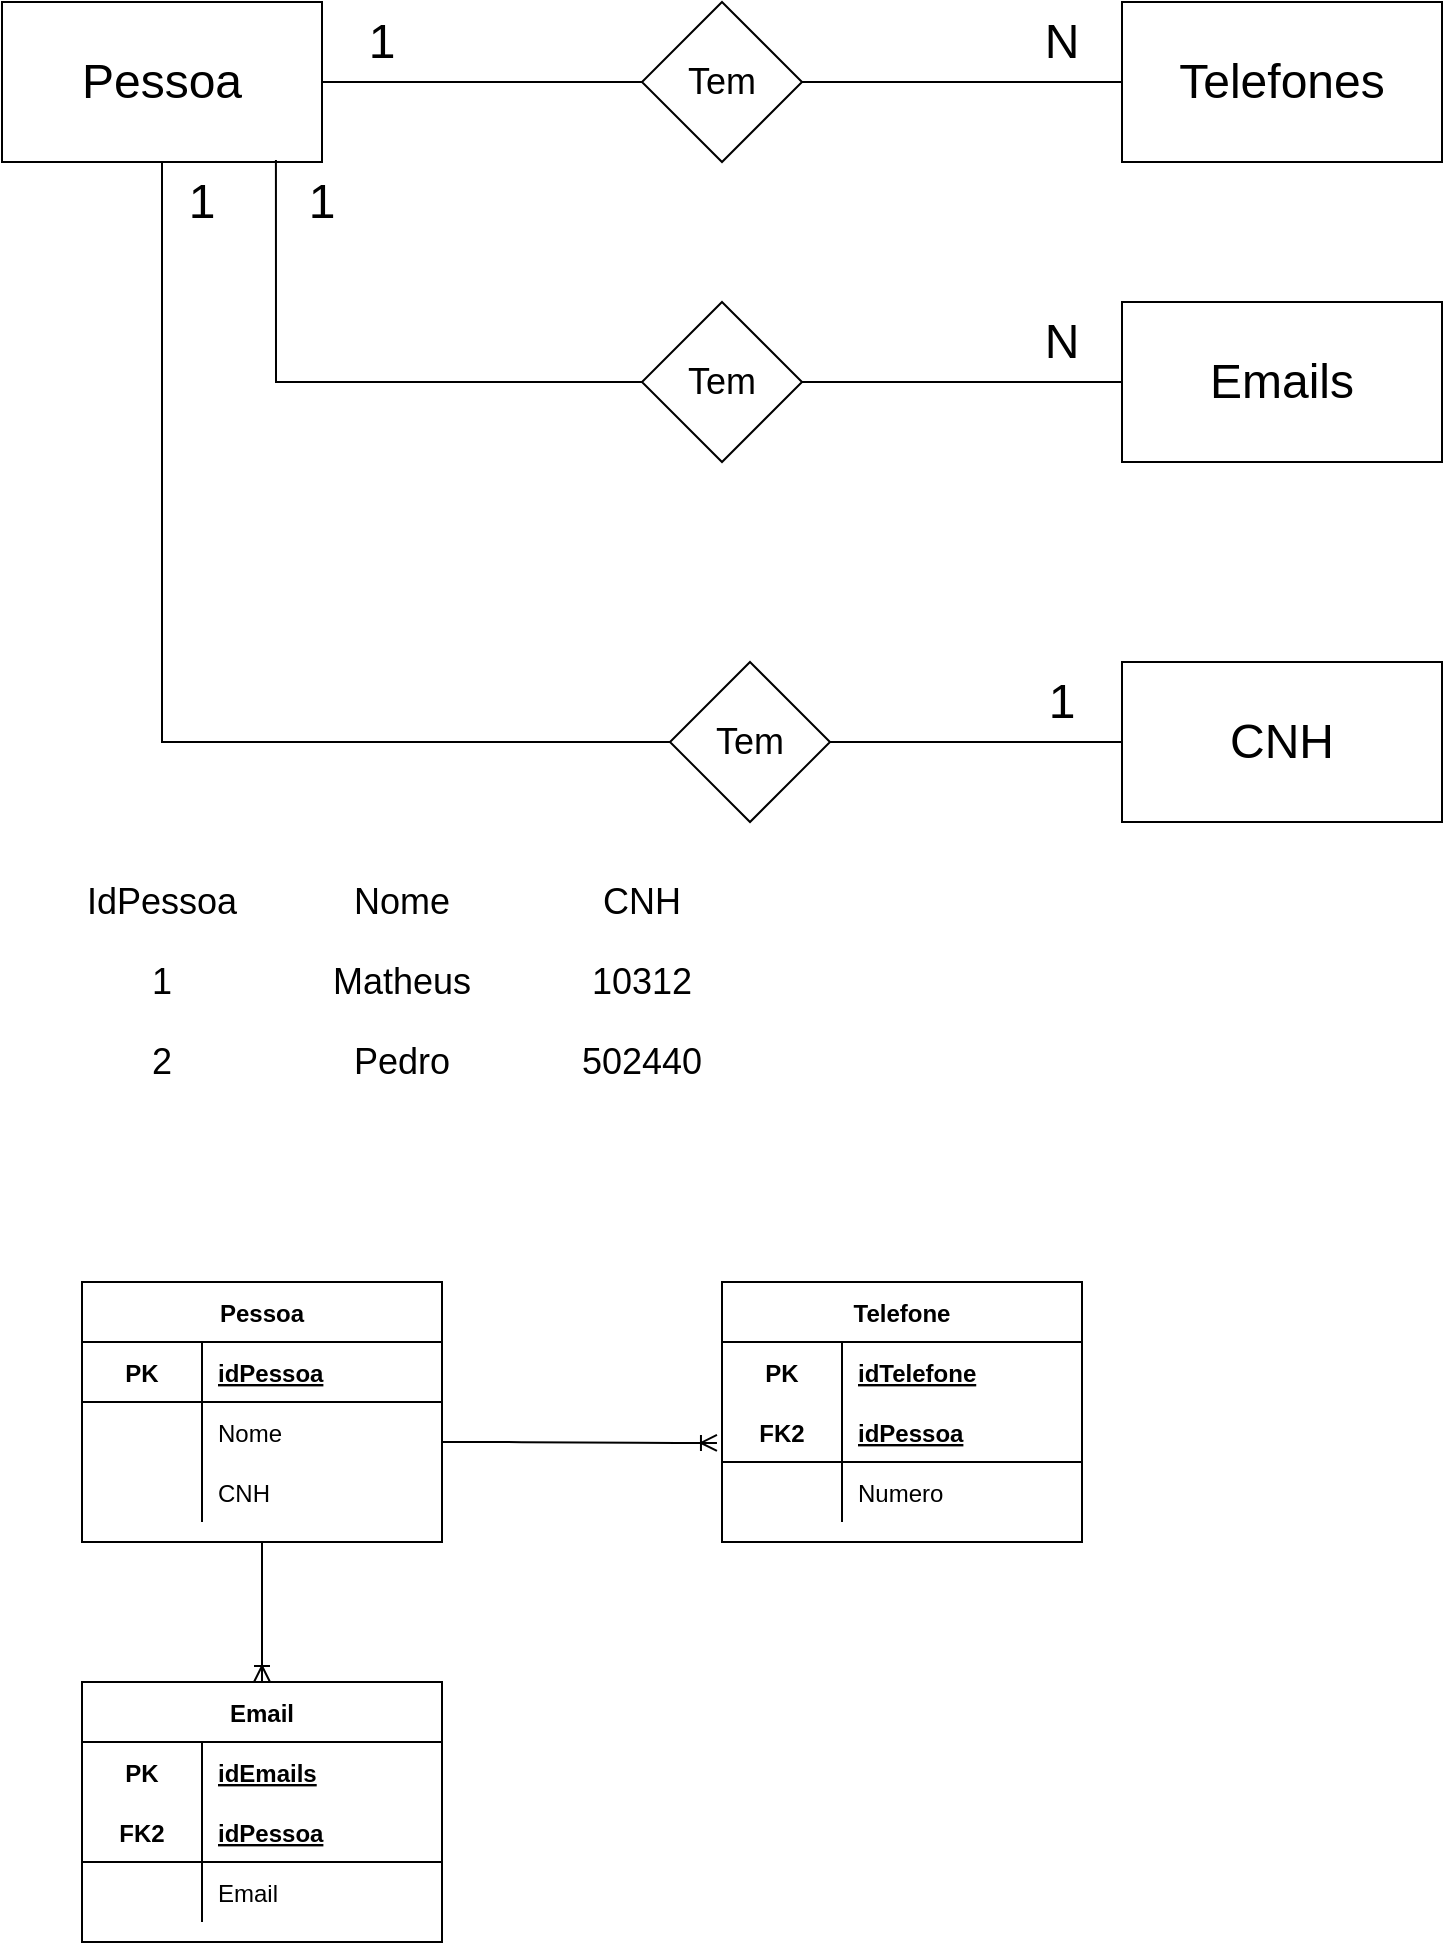 <mxfile version="14.1.8" type="device"><diagram id="6XZdOaAErtQ4mW-x7sx0" name="Página-1"><mxGraphModel dx="1086" dy="806" grid="1" gridSize="10" guides="1" tooltips="1" connect="1" arrows="1" fold="1" page="1" pageScale="1" pageWidth="827" pageHeight="1169" math="0" shadow="0"><root><mxCell id="0"/><mxCell id="1" parent="0"/><mxCell id="LbeNa2NEoSHucIYrSXiW-1" value="&lt;span style=&quot;font-size: 24px&quot;&gt;Pessoa&lt;/span&gt;" style="rounded=0;whiteSpace=wrap;html=1;" parent="1" vertex="1"><mxGeometry x="40" y="160" width="160" height="80" as="geometry"/></mxCell><mxCell id="LbeNa2NEoSHucIYrSXiW-2" value="" style="rounded=0;whiteSpace=wrap;html=1;" parent="1" vertex="1"><mxGeometry x="600" y="160" width="160" height="80" as="geometry"/></mxCell><mxCell id="LbeNa2NEoSHucIYrSXiW-4" value="&lt;span style=&quot;font-size: 24px&quot;&gt;Telefones&lt;/span&gt;" style="text;html=1;strokeColor=none;fillColor=none;align=center;verticalAlign=middle;whiteSpace=wrap;rounded=0;" parent="1" vertex="1"><mxGeometry x="660" y="190" width="40" height="20" as="geometry"/></mxCell><mxCell id="LbeNa2NEoSHucIYrSXiW-6" value="&lt;font style=&quot;font-size: 24px&quot;&gt;Emails&lt;/font&gt;" style="rounded=0;whiteSpace=wrap;html=1;" parent="1" vertex="1"><mxGeometry x="600" y="310" width="160" height="80" as="geometry"/></mxCell><mxCell id="LbeNa2NEoSHucIYrSXiW-11" value="&lt;span style=&quot;font-size: 24px&quot;&gt;1&lt;/span&gt;" style="text;html=1;strokeColor=none;fillColor=none;align=center;verticalAlign=middle;whiteSpace=wrap;rounded=0;" parent="1" vertex="1"><mxGeometry x="210" y="170" width="40" height="20" as="geometry"/></mxCell><mxCell id="LbeNa2NEoSHucIYrSXiW-12" value="&lt;span style=&quot;font-size: 24px&quot;&gt;N&lt;/span&gt;" style="text;html=1;strokeColor=none;fillColor=none;align=center;verticalAlign=middle;whiteSpace=wrap;rounded=0;" parent="1" vertex="1"><mxGeometry x="550" y="170" width="40" height="20" as="geometry"/></mxCell><mxCell id="Fkmdtp0AUaaZSIhinOVG-1" value="&lt;span style=&quot;font-size: 24px&quot;&gt;CNH&lt;/span&gt;" style="rounded=0;whiteSpace=wrap;html=1;" parent="1" vertex="1"><mxGeometry x="600" y="490" width="160" height="80" as="geometry"/></mxCell><mxCell id="Fkmdtp0AUaaZSIhinOVG-7" style="edgeStyle=orthogonalEdgeStyle;rounded=0;orthogonalLoop=1;jettySize=auto;html=1;endArrow=none;endFill=0;" parent="1" source="Fkmdtp0AUaaZSIhinOVG-2" target="LbeNa2NEoSHucIYrSXiW-2" edge="1"><mxGeometry relative="1" as="geometry"/></mxCell><mxCell id="Fkmdtp0AUaaZSIhinOVG-12" style="edgeStyle=orthogonalEdgeStyle;rounded=0;orthogonalLoop=1;jettySize=auto;html=1;entryX=1;entryY=0.5;entryDx=0;entryDy=0;endArrow=none;endFill=0;" parent="1" source="Fkmdtp0AUaaZSIhinOVG-2" target="LbeNa2NEoSHucIYrSXiW-1" edge="1"><mxGeometry relative="1" as="geometry"/></mxCell><mxCell id="Fkmdtp0AUaaZSIhinOVG-2" value="" style="rhombus;whiteSpace=wrap;html=1;" parent="1" vertex="1"><mxGeometry x="360" y="160" width="80" height="80" as="geometry"/></mxCell><mxCell id="Fkmdtp0AUaaZSIhinOVG-6" style="edgeStyle=orthogonalEdgeStyle;rounded=0;orthogonalLoop=1;jettySize=auto;html=1;entryX=0;entryY=0.5;entryDx=0;entryDy=0;endArrow=none;endFill=0;" parent="1" source="Fkmdtp0AUaaZSIhinOVG-3" target="LbeNa2NEoSHucIYrSXiW-6" edge="1"><mxGeometry relative="1" as="geometry"/></mxCell><mxCell id="Fkmdtp0AUaaZSIhinOVG-11" style="edgeStyle=orthogonalEdgeStyle;rounded=0;orthogonalLoop=1;jettySize=auto;html=1;entryX=0.856;entryY=0.988;entryDx=0;entryDy=0;endArrow=none;endFill=0;entryPerimeter=0;" parent="1" source="Fkmdtp0AUaaZSIhinOVG-3" target="LbeNa2NEoSHucIYrSXiW-1" edge="1"><mxGeometry relative="1" as="geometry"/></mxCell><mxCell id="Fkmdtp0AUaaZSIhinOVG-3" value="" style="rhombus;whiteSpace=wrap;html=1;" parent="1" vertex="1"><mxGeometry x="360" y="310" width="80" height="80" as="geometry"/></mxCell><mxCell id="Fkmdtp0AUaaZSIhinOVG-5" style="edgeStyle=orthogonalEdgeStyle;rounded=0;orthogonalLoop=1;jettySize=auto;html=1;entryX=0;entryY=0.5;entryDx=0;entryDy=0;endArrow=none;endFill=0;" parent="1" source="Fkmdtp0AUaaZSIhinOVG-4" target="Fkmdtp0AUaaZSIhinOVG-1" edge="1"><mxGeometry relative="1" as="geometry"><mxPoint x="590" y="530" as="targetPoint"/></mxGeometry></mxCell><mxCell id="Fkmdtp0AUaaZSIhinOVG-10" style="edgeStyle=orthogonalEdgeStyle;rounded=0;orthogonalLoop=1;jettySize=auto;html=1;entryX=0.5;entryY=1;entryDx=0;entryDy=0;endArrow=none;endFill=0;" parent="1" source="Fkmdtp0AUaaZSIhinOVG-4" target="LbeNa2NEoSHucIYrSXiW-1" edge="1"><mxGeometry relative="1" as="geometry"/></mxCell><mxCell id="Fkmdtp0AUaaZSIhinOVG-4" value="" style="rhombus;whiteSpace=wrap;html=1;" parent="1" vertex="1"><mxGeometry x="374" y="490" width="80" height="80" as="geometry"/></mxCell><mxCell id="Fkmdtp0AUaaZSIhinOVG-8" value="&lt;span style=&quot;font-size: 24px&quot;&gt;N&lt;/span&gt;" style="text;html=1;strokeColor=none;fillColor=none;align=center;verticalAlign=middle;whiteSpace=wrap;rounded=0;" parent="1" vertex="1"><mxGeometry x="550" y="320" width="40" height="20" as="geometry"/></mxCell><mxCell id="Fkmdtp0AUaaZSIhinOVG-13" value="&lt;span style=&quot;font-size: 24px&quot;&gt;1&lt;/span&gt;" style="text;html=1;strokeColor=none;fillColor=none;align=center;verticalAlign=middle;whiteSpace=wrap;rounded=0;" parent="1" vertex="1"><mxGeometry x="550" y="500" width="40" height="20" as="geometry"/></mxCell><mxCell id="Fkmdtp0AUaaZSIhinOVG-14" value="&lt;span style=&quot;font-size: 24px&quot;&gt;1&lt;/span&gt;" style="text;html=1;strokeColor=none;fillColor=none;align=center;verticalAlign=middle;whiteSpace=wrap;rounded=0;" parent="1" vertex="1"><mxGeometry x="180" y="250" width="40" height="20" as="geometry"/></mxCell><mxCell id="Fkmdtp0AUaaZSIhinOVG-15" value="&lt;span style=&quot;font-size: 24px&quot;&gt;1&lt;/span&gt;" style="text;html=1;strokeColor=none;fillColor=none;align=center;verticalAlign=middle;whiteSpace=wrap;rounded=0;" parent="1" vertex="1"><mxGeometry x="120" y="250" width="40" height="20" as="geometry"/></mxCell><mxCell id="Fkmdtp0AUaaZSIhinOVG-16" value="&lt;font style=&quot;font-size: 18px&quot;&gt;Tem&lt;/font&gt;" style="text;html=1;strokeColor=none;fillColor=none;align=center;verticalAlign=middle;whiteSpace=wrap;rounded=0;" parent="1" vertex="1"><mxGeometry x="380" y="190" width="40" height="20" as="geometry"/></mxCell><mxCell id="Fkmdtp0AUaaZSIhinOVG-17" value="&lt;font style=&quot;font-size: 18px&quot;&gt;Tem&lt;/font&gt;" style="text;html=1;strokeColor=none;fillColor=none;align=center;verticalAlign=middle;whiteSpace=wrap;rounded=0;" parent="1" vertex="1"><mxGeometry x="380" y="340" width="40" height="20" as="geometry"/></mxCell><mxCell id="Fkmdtp0AUaaZSIhinOVG-18" value="&lt;font style=&quot;font-size: 18px&quot;&gt;Tem&lt;/font&gt;" style="text;html=1;strokeColor=none;fillColor=none;align=center;verticalAlign=middle;whiteSpace=wrap;rounded=0;" parent="1" vertex="1"><mxGeometry x="394" y="520" width="40" height="20" as="geometry"/></mxCell><mxCell id="Fkmdtp0AUaaZSIhinOVG-20" value="&lt;font style=&quot;font-size: 18px&quot;&gt;IdPessoa&lt;/font&gt;" style="text;html=1;strokeColor=none;fillColor=none;align=center;verticalAlign=middle;whiteSpace=wrap;rounded=0;" parent="1" vertex="1"><mxGeometry x="80" y="600" width="80" height="20" as="geometry"/></mxCell><mxCell id="Fkmdtp0AUaaZSIhinOVG-21" value="&lt;span style=&quot;font-size: 18px&quot;&gt;Nome&lt;/span&gt;" style="text;html=1;strokeColor=none;fillColor=none;align=center;verticalAlign=middle;whiteSpace=wrap;rounded=0;" parent="1" vertex="1"><mxGeometry x="200" y="600" width="80" height="20" as="geometry"/></mxCell><mxCell id="Fkmdtp0AUaaZSIhinOVG-22" value="&lt;span style=&quot;font-size: 18px&quot;&gt;CNH&lt;/span&gt;" style="text;html=1;strokeColor=none;fillColor=none;align=center;verticalAlign=middle;whiteSpace=wrap;rounded=0;" parent="1" vertex="1"><mxGeometry x="320" y="600" width="80" height="20" as="geometry"/></mxCell><mxCell id="Fkmdtp0AUaaZSIhinOVG-23" value="&lt;font style=&quot;font-size: 18px&quot;&gt;1&lt;/font&gt;" style="text;html=1;strokeColor=none;fillColor=none;align=center;verticalAlign=middle;whiteSpace=wrap;rounded=0;" parent="1" vertex="1"><mxGeometry x="100" y="640" width="40" height="20" as="geometry"/></mxCell><mxCell id="Fkmdtp0AUaaZSIhinOVG-24" value="&lt;font style=&quot;font-size: 18px&quot;&gt;2&lt;/font&gt;" style="text;html=1;strokeColor=none;fillColor=none;align=center;verticalAlign=middle;whiteSpace=wrap;rounded=0;" parent="1" vertex="1"><mxGeometry x="100" y="680" width="40" height="20" as="geometry"/></mxCell><mxCell id="Fkmdtp0AUaaZSIhinOVG-26" value="&lt;font style=&quot;font-size: 18px&quot;&gt;Matheus&lt;/font&gt;" style="text;html=1;strokeColor=none;fillColor=none;align=center;verticalAlign=middle;whiteSpace=wrap;rounded=0;" parent="1" vertex="1"><mxGeometry x="220" y="640" width="40" height="20" as="geometry"/></mxCell><mxCell id="Fkmdtp0AUaaZSIhinOVG-27" value="&lt;font style=&quot;font-size: 18px&quot;&gt;Pedro&lt;/font&gt;" style="text;html=1;strokeColor=none;fillColor=none;align=center;verticalAlign=middle;whiteSpace=wrap;rounded=0;" parent="1" vertex="1"><mxGeometry x="220" y="680" width="40" height="20" as="geometry"/></mxCell><mxCell id="Fkmdtp0AUaaZSIhinOVG-31" value="&lt;font style=&quot;font-size: 18px&quot;&gt;10312&lt;/font&gt;" style="text;html=1;strokeColor=none;fillColor=none;align=center;verticalAlign=middle;whiteSpace=wrap;rounded=0;" parent="1" vertex="1"><mxGeometry x="340" y="640" width="40" height="20" as="geometry"/></mxCell><mxCell id="Fkmdtp0AUaaZSIhinOVG-32" value="&lt;font style=&quot;font-size: 18px&quot;&gt;502440&lt;/font&gt;" style="text;html=1;strokeColor=none;fillColor=none;align=center;verticalAlign=middle;whiteSpace=wrap;rounded=0;" parent="1" vertex="1"><mxGeometry x="340" y="680" width="40" height="20" as="geometry"/></mxCell><mxCell id="RDsn71TplSCZujcvIn7--27" value="Pessoa" style="shape=table;startSize=30;container=1;collapsible=1;childLayout=tableLayout;fixedRows=1;rowLines=0;fontStyle=1;align=center;resizeLast=1;" vertex="1" parent="1"><mxGeometry x="80" y="800" width="180" height="130" as="geometry"/></mxCell><mxCell id="RDsn71TplSCZujcvIn7--43" value="" style="shape=partialRectangle;collapsible=0;dropTarget=0;pointerEvents=0;fillColor=none;top=0;left=0;bottom=1;right=0;points=[[0,0.5],[1,0.5]];portConstraint=eastwest;" vertex="1" parent="RDsn71TplSCZujcvIn7--27"><mxGeometry y="30" width="180" height="30" as="geometry"/></mxCell><mxCell id="RDsn71TplSCZujcvIn7--44" value="PK" style="shape=partialRectangle;connectable=0;fillColor=none;top=0;left=0;bottom=0;right=0;fontStyle=1;overflow=hidden;" vertex="1" parent="RDsn71TplSCZujcvIn7--43"><mxGeometry width="60" height="30" as="geometry"/></mxCell><mxCell id="RDsn71TplSCZujcvIn7--45" value="idPessoa" style="shape=partialRectangle;connectable=0;fillColor=none;top=0;left=0;bottom=0;right=0;align=left;spacingLeft=6;fontStyle=5;overflow=hidden;" vertex="1" parent="RDsn71TplSCZujcvIn7--43"><mxGeometry x="60" width="120" height="30" as="geometry"/></mxCell><mxCell id="RDsn71TplSCZujcvIn7--34" value="" style="shape=partialRectangle;collapsible=0;dropTarget=0;pointerEvents=0;fillColor=none;top=0;left=0;bottom=0;right=0;points=[[0,0.5],[1,0.5]];portConstraint=eastwest;" vertex="1" parent="RDsn71TplSCZujcvIn7--27"><mxGeometry y="60" width="180" height="30" as="geometry"/></mxCell><mxCell id="RDsn71TplSCZujcvIn7--35" value="" style="shape=partialRectangle;connectable=0;fillColor=none;top=0;left=0;bottom=0;right=0;editable=1;overflow=hidden;" vertex="1" parent="RDsn71TplSCZujcvIn7--34"><mxGeometry width="60" height="30" as="geometry"/></mxCell><mxCell id="RDsn71TplSCZujcvIn7--36" value="Nome" style="shape=partialRectangle;connectable=0;fillColor=none;top=0;left=0;bottom=0;right=0;align=left;spacingLeft=6;overflow=hidden;" vertex="1" parent="RDsn71TplSCZujcvIn7--34"><mxGeometry x="60" width="120" height="30" as="geometry"/></mxCell><mxCell id="RDsn71TplSCZujcvIn7--37" value="" style="shape=partialRectangle;collapsible=0;dropTarget=0;pointerEvents=0;fillColor=none;top=0;left=0;bottom=0;right=0;points=[[0,0.5],[1,0.5]];portConstraint=eastwest;" vertex="1" parent="RDsn71TplSCZujcvIn7--27"><mxGeometry y="90" width="180" height="30" as="geometry"/></mxCell><mxCell id="RDsn71TplSCZujcvIn7--38" value="" style="shape=partialRectangle;connectable=0;fillColor=none;top=0;left=0;bottom=0;right=0;editable=1;overflow=hidden;" vertex="1" parent="RDsn71TplSCZujcvIn7--37"><mxGeometry width="60" height="30" as="geometry"/></mxCell><mxCell id="RDsn71TplSCZujcvIn7--39" value="CNH" style="shape=partialRectangle;connectable=0;fillColor=none;top=0;left=0;bottom=0;right=0;align=left;spacingLeft=6;overflow=hidden;" vertex="1" parent="RDsn71TplSCZujcvIn7--37"><mxGeometry x="60" width="120" height="30" as="geometry"/></mxCell><mxCell id="RDsn71TplSCZujcvIn7--46" value="Telefone" style="shape=table;startSize=30;container=1;collapsible=1;childLayout=tableLayout;fixedRows=1;rowLines=0;fontStyle=1;align=center;resizeLast=1;strokeColor=#000000;" vertex="1" parent="1"><mxGeometry x="400" y="800" width="180" height="130" as="geometry"/></mxCell><mxCell id="RDsn71TplSCZujcvIn7--47" value="" style="shape=partialRectangle;collapsible=0;dropTarget=0;pointerEvents=0;fillColor=none;top=0;left=0;bottom=0;right=0;points=[[0,0.5],[1,0.5]];portConstraint=eastwest;" vertex="1" parent="RDsn71TplSCZujcvIn7--46"><mxGeometry y="30" width="180" height="30" as="geometry"/></mxCell><mxCell id="RDsn71TplSCZujcvIn7--48" value="PK" style="shape=partialRectangle;connectable=0;fillColor=none;top=0;left=0;bottom=0;right=0;fontStyle=1;overflow=hidden;" vertex="1" parent="RDsn71TplSCZujcvIn7--47"><mxGeometry width="60" height="30" as="geometry"/></mxCell><mxCell id="RDsn71TplSCZujcvIn7--49" value="idTelefone" style="shape=partialRectangle;connectable=0;fillColor=none;top=0;left=0;bottom=0;right=0;align=left;spacingLeft=6;fontStyle=5;overflow=hidden;" vertex="1" parent="RDsn71TplSCZujcvIn7--47"><mxGeometry x="60" width="120" height="30" as="geometry"/></mxCell><mxCell id="RDsn71TplSCZujcvIn7--50" value="" style="shape=partialRectangle;collapsible=0;dropTarget=0;pointerEvents=0;fillColor=none;top=0;left=0;bottom=1;right=0;points=[[0,0.5],[1,0.5]];portConstraint=eastwest;" vertex="1" parent="RDsn71TplSCZujcvIn7--46"><mxGeometry y="60" width="180" height="30" as="geometry"/></mxCell><mxCell id="RDsn71TplSCZujcvIn7--51" value="FK2" style="shape=partialRectangle;connectable=0;fillColor=none;top=0;left=0;bottom=0;right=0;fontStyle=1;overflow=hidden;" vertex="1" parent="RDsn71TplSCZujcvIn7--50"><mxGeometry width="60" height="30" as="geometry"/></mxCell><mxCell id="RDsn71TplSCZujcvIn7--52" value="idPessoa" style="shape=partialRectangle;connectable=0;fillColor=none;top=0;left=0;bottom=0;right=0;align=left;spacingLeft=6;fontStyle=5;overflow=hidden;" vertex="1" parent="RDsn71TplSCZujcvIn7--50"><mxGeometry x="60" width="120" height="30" as="geometry"/></mxCell><mxCell id="RDsn71TplSCZujcvIn7--53" value="" style="shape=partialRectangle;collapsible=0;dropTarget=0;pointerEvents=0;fillColor=none;top=0;left=0;bottom=0;right=0;points=[[0,0.5],[1,0.5]];portConstraint=eastwest;" vertex="1" parent="RDsn71TplSCZujcvIn7--46"><mxGeometry y="90" width="180" height="30" as="geometry"/></mxCell><mxCell id="RDsn71TplSCZujcvIn7--54" value="" style="shape=partialRectangle;connectable=0;fillColor=none;top=0;left=0;bottom=0;right=0;editable=1;overflow=hidden;" vertex="1" parent="RDsn71TplSCZujcvIn7--53"><mxGeometry width="60" height="30" as="geometry"/></mxCell><mxCell id="RDsn71TplSCZujcvIn7--55" value="Numero" style="shape=partialRectangle;connectable=0;fillColor=none;top=0;left=0;bottom=0;right=0;align=left;spacingLeft=6;overflow=hidden;" vertex="1" parent="RDsn71TplSCZujcvIn7--53"><mxGeometry x="60" width="120" height="30" as="geometry"/></mxCell><mxCell id="RDsn71TplSCZujcvIn7--59" value="Email" style="shape=table;startSize=30;container=1;collapsible=1;childLayout=tableLayout;fixedRows=1;rowLines=0;fontStyle=1;align=center;resizeLast=1;strokeColor=#000000;" vertex="1" parent="1"><mxGeometry x="80" y="1000" width="180" height="130" as="geometry"/></mxCell><mxCell id="RDsn71TplSCZujcvIn7--60" value="" style="shape=partialRectangle;collapsible=0;dropTarget=0;pointerEvents=0;fillColor=none;top=0;left=0;bottom=0;right=0;points=[[0,0.5],[1,0.5]];portConstraint=eastwest;" vertex="1" parent="RDsn71TplSCZujcvIn7--59"><mxGeometry y="30" width="180" height="30" as="geometry"/></mxCell><mxCell id="RDsn71TplSCZujcvIn7--61" value="PK" style="shape=partialRectangle;connectable=0;fillColor=none;top=0;left=0;bottom=0;right=0;fontStyle=1;overflow=hidden;" vertex="1" parent="RDsn71TplSCZujcvIn7--60"><mxGeometry width="60" height="30" as="geometry"/></mxCell><mxCell id="RDsn71TplSCZujcvIn7--62" value="idEmails" style="shape=partialRectangle;connectable=0;fillColor=none;top=0;left=0;bottom=0;right=0;align=left;spacingLeft=6;fontStyle=5;overflow=hidden;" vertex="1" parent="RDsn71TplSCZujcvIn7--60"><mxGeometry x="60" width="120" height="30" as="geometry"/></mxCell><mxCell id="RDsn71TplSCZujcvIn7--63" value="" style="shape=partialRectangle;collapsible=0;dropTarget=0;pointerEvents=0;fillColor=none;top=0;left=0;bottom=1;right=0;points=[[0,0.5],[1,0.5]];portConstraint=eastwest;" vertex="1" parent="RDsn71TplSCZujcvIn7--59"><mxGeometry y="60" width="180" height="30" as="geometry"/></mxCell><mxCell id="RDsn71TplSCZujcvIn7--64" value="FK2" style="shape=partialRectangle;connectable=0;fillColor=none;top=0;left=0;bottom=0;right=0;fontStyle=1;overflow=hidden;" vertex="1" parent="RDsn71TplSCZujcvIn7--63"><mxGeometry width="60" height="30" as="geometry"/></mxCell><mxCell id="RDsn71TplSCZujcvIn7--65" value="idPessoa" style="shape=partialRectangle;connectable=0;fillColor=none;top=0;left=0;bottom=0;right=0;align=left;spacingLeft=6;fontStyle=5;overflow=hidden;" vertex="1" parent="RDsn71TplSCZujcvIn7--63"><mxGeometry x="60" width="120" height="30" as="geometry"/></mxCell><mxCell id="RDsn71TplSCZujcvIn7--66" value="" style="shape=partialRectangle;collapsible=0;dropTarget=0;pointerEvents=0;fillColor=none;top=0;left=0;bottom=0;right=0;points=[[0,0.5],[1,0.5]];portConstraint=eastwest;" vertex="1" parent="RDsn71TplSCZujcvIn7--59"><mxGeometry y="90" width="180" height="30" as="geometry"/></mxCell><mxCell id="RDsn71TplSCZujcvIn7--67" value="" style="shape=partialRectangle;connectable=0;fillColor=none;top=0;left=0;bottom=0;right=0;editable=1;overflow=hidden;" vertex="1" parent="RDsn71TplSCZujcvIn7--66"><mxGeometry width="60" height="30" as="geometry"/></mxCell><mxCell id="RDsn71TplSCZujcvIn7--68" value="Email" style="shape=partialRectangle;connectable=0;fillColor=none;top=0;left=0;bottom=0;right=0;align=left;spacingLeft=6;overflow=hidden;" vertex="1" parent="RDsn71TplSCZujcvIn7--66"><mxGeometry x="60" width="120" height="30" as="geometry"/></mxCell><mxCell id="RDsn71TplSCZujcvIn7--69" value="" style="edgeStyle=entityRelationEdgeStyle;fontSize=12;html=1;endArrow=ERoneToMany;entryX=-0.014;entryY=0.683;entryDx=0;entryDy=0;entryPerimeter=0;" edge="1" parent="1" target="RDsn71TplSCZujcvIn7--50"><mxGeometry width="100" height="100" relative="1" as="geometry"><mxPoint x="260" y="880" as="sourcePoint"/><mxPoint x="360" y="780" as="targetPoint"/></mxGeometry></mxCell><mxCell id="RDsn71TplSCZujcvIn7--70" value="" style="fontSize=12;html=1;endArrow=ERoneToMany;rounded=0;entryX=0.5;entryY=0;entryDx=0;entryDy=0;exitX=0.5;exitY=1;exitDx=0;exitDy=0;" edge="1" parent="1" source="RDsn71TplSCZujcvIn7--27" target="RDsn71TplSCZujcvIn7--59"><mxGeometry width="100" height="100" relative="1" as="geometry"><mxPoint x="160" y="930" as="sourcePoint"/><mxPoint x="160" y="1010" as="targetPoint"/></mxGeometry></mxCell></root></mxGraphModel></diagram></mxfile>